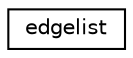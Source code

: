 digraph G
{
  edge [fontname="Helvetica",fontsize="10",labelfontname="Helvetica",labelfontsize="10"];
  node [fontname="Helvetica",fontsize="10",shape=record];
  rankdir=LR;
  Node1 [label="edgelist",height=0.2,width=0.4,color="black", fillcolor="white", style="filled",URL="$d6/d8c/structedgelist.html"];
}
